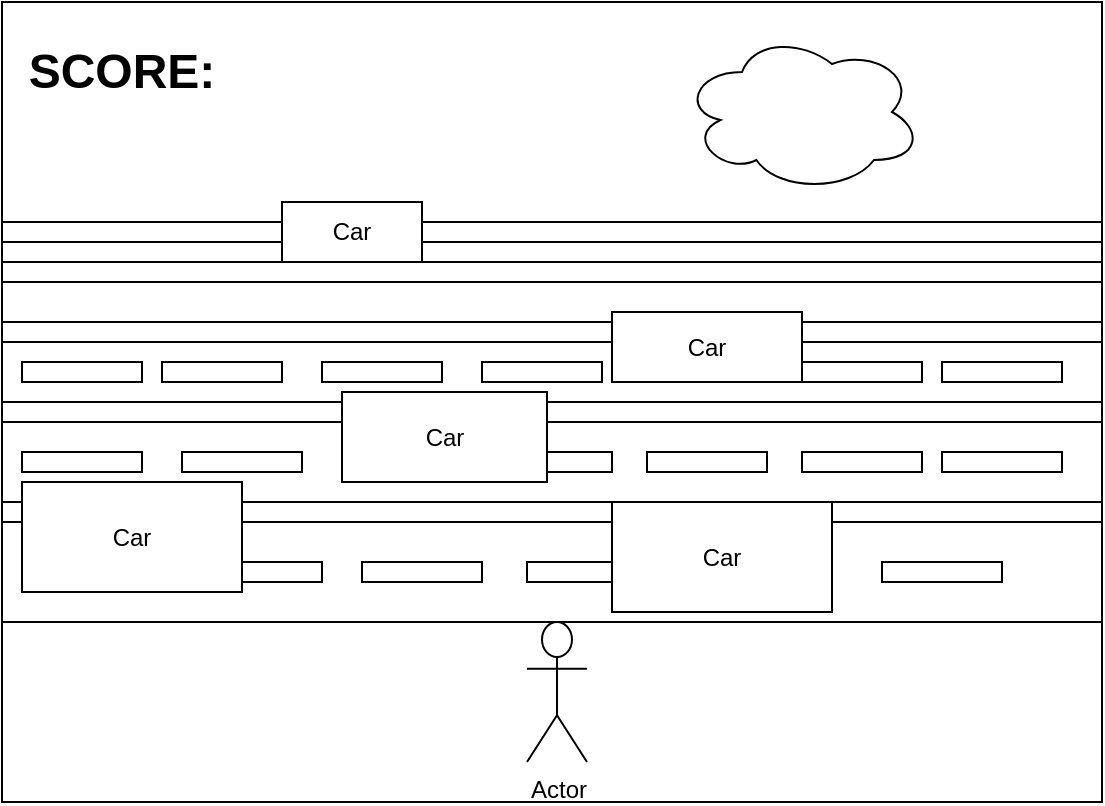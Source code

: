 <mxfile>
    <diagram id="J9S-bRrXNZWOqfj2kOFw" name="Page-1">
        <mxGraphModel dx="537" dy="520" grid="1" gridSize="10" guides="1" tooltips="1" connect="1" arrows="1" fold="1" page="1" pageScale="1" pageWidth="827" pageHeight="1169" math="0" shadow="0">
            <root>
                <mxCell id="0"/>
                <mxCell id="1" parent="0"/>
                <mxCell id="2" value="" style="rounded=0;whiteSpace=wrap;html=1;" vertex="1" parent="1">
                    <mxGeometry x="40" y="80" width="550" height="400" as="geometry"/>
                </mxCell>
                <mxCell id="4" value="Actor" style="shape=umlActor;verticalLabelPosition=bottom;verticalAlign=top;html=1;outlineConnect=0;" vertex="1" parent="1">
                    <mxGeometry x="302.5" y="390" width="30" height="70" as="geometry"/>
                </mxCell>
                <mxCell id="7" value="" style="rounded=0;whiteSpace=wrap;html=1;" vertex="1" parent="1">
                    <mxGeometry x="40" y="340" width="550" height="50" as="geometry"/>
                </mxCell>
                <mxCell id="9" value="" style="rounded=0;whiteSpace=wrap;html=1;" vertex="1" parent="1">
                    <mxGeometry x="40" y="80" width="550" height="110" as="geometry"/>
                </mxCell>
                <mxCell id="8" value="" style="rounded=0;whiteSpace=wrap;html=1;" vertex="1" parent="1">
                    <mxGeometry x="40" y="290" width="550" height="40" as="geometry"/>
                </mxCell>
                <mxCell id="11" value="" style="rounded=0;whiteSpace=wrap;html=1;" vertex="1" parent="1">
                    <mxGeometry x="40" y="250" width="550" height="30" as="geometry"/>
                </mxCell>
                <mxCell id="12" value="" style="rounded=0;whiteSpace=wrap;html=1;" vertex="1" parent="1">
                    <mxGeometry x="40" y="220" width="550" height="20" as="geometry"/>
                </mxCell>
                <mxCell id="13" value="" style="rounded=0;whiteSpace=wrap;html=1;" vertex="1" parent="1">
                    <mxGeometry x="40" y="200" width="550" height="10" as="geometry"/>
                </mxCell>
                <mxCell id="14" value="&lt;h1&gt;SCORE:&lt;/h1&gt;" style="text;html=1;strokeColor=none;fillColor=none;align=center;verticalAlign=middle;whiteSpace=wrap;rounded=0;" vertex="1" parent="1">
                    <mxGeometry x="70" y="100" width="60" height="30" as="geometry"/>
                </mxCell>
                <mxCell id="15" value="" style="rounded=0;whiteSpace=wrap;html=1;" vertex="1" parent="1">
                    <mxGeometry x="60" y="360" width="60" height="10" as="geometry"/>
                </mxCell>
                <mxCell id="16" value="" style="rounded=0;whiteSpace=wrap;html=1;" vertex="1" parent="1">
                    <mxGeometry x="140" y="360" width="60" height="10" as="geometry"/>
                </mxCell>
                <mxCell id="17" value="" style="rounded=0;whiteSpace=wrap;html=1;" vertex="1" parent="1">
                    <mxGeometry x="220" y="360" width="60" height="10" as="geometry"/>
                </mxCell>
                <mxCell id="18" value="" style="rounded=0;whiteSpace=wrap;html=1;" vertex="1" parent="1">
                    <mxGeometry x="302.5" y="360" width="60" height="10" as="geometry"/>
                </mxCell>
                <mxCell id="19" value="" style="rounded=0;whiteSpace=wrap;html=1;" vertex="1" parent="1">
                    <mxGeometry x="390" y="360" width="60" height="10" as="geometry"/>
                </mxCell>
                <mxCell id="20" value="" style="rounded=0;whiteSpace=wrap;html=1;" vertex="1" parent="1">
                    <mxGeometry x="480" y="360" width="60" height="10" as="geometry"/>
                </mxCell>
                <mxCell id="22" value="" style="rounded=0;whiteSpace=wrap;html=1;" vertex="1" parent="1">
                    <mxGeometry x="50" y="305" width="60" height="10" as="geometry"/>
                </mxCell>
                <mxCell id="23" value="" style="rounded=0;whiteSpace=wrap;html=1;" vertex="1" parent="1">
                    <mxGeometry x="210" y="305" width="60" height="10" as="geometry"/>
                </mxCell>
                <mxCell id="24" value="" style="rounded=0;whiteSpace=wrap;html=1;" vertex="1" parent="1">
                    <mxGeometry x="130" y="305" width="60" height="10" as="geometry"/>
                </mxCell>
                <mxCell id="25" value="" style="rounded=0;whiteSpace=wrap;html=1;" vertex="1" parent="1">
                    <mxGeometry x="285" y="305" width="60" height="10" as="geometry"/>
                </mxCell>
                <mxCell id="26" value="" style="rounded=0;whiteSpace=wrap;html=1;" vertex="1" parent="1">
                    <mxGeometry x="362.5" y="305" width="60" height="10" as="geometry"/>
                </mxCell>
                <mxCell id="27" value="" style="rounded=0;whiteSpace=wrap;html=1;" vertex="1" parent="1">
                    <mxGeometry x="440" y="305" width="60" height="10" as="geometry"/>
                </mxCell>
                <mxCell id="28" value="" style="rounded=0;whiteSpace=wrap;html=1;" vertex="1" parent="1">
                    <mxGeometry x="510" y="305" width="60" height="10" as="geometry"/>
                </mxCell>
                <mxCell id="30" value="" style="rounded=0;whiteSpace=wrap;html=1;" vertex="1" parent="1">
                    <mxGeometry x="50" y="260" width="60" height="10" as="geometry"/>
                </mxCell>
                <mxCell id="31" value="" style="rounded=0;whiteSpace=wrap;html=1;" vertex="1" parent="1">
                    <mxGeometry x="200" y="260" width="60" height="10" as="geometry"/>
                </mxCell>
                <mxCell id="32" value="" style="rounded=0;whiteSpace=wrap;html=1;" vertex="1" parent="1">
                    <mxGeometry x="120" y="260" width="60" height="10" as="geometry"/>
                </mxCell>
                <mxCell id="34" value="" style="rounded=0;whiteSpace=wrap;html=1;" vertex="1" parent="1">
                    <mxGeometry x="280" y="260" width="60" height="10" as="geometry"/>
                </mxCell>
                <mxCell id="35" value="" style="rounded=0;whiteSpace=wrap;html=1;" vertex="1" parent="1">
                    <mxGeometry x="362.5" y="260" width="60" height="10" as="geometry"/>
                </mxCell>
                <mxCell id="36" value="" style="rounded=0;whiteSpace=wrap;html=1;" vertex="1" parent="1">
                    <mxGeometry x="440" y="260" width="60" height="10" as="geometry"/>
                </mxCell>
                <mxCell id="37" value="" style="rounded=0;whiteSpace=wrap;html=1;" vertex="1" parent="1">
                    <mxGeometry x="510" y="260" width="60" height="10" as="geometry"/>
                </mxCell>
                <mxCell id="38" value="Car" style="rounded=0;whiteSpace=wrap;html=1;" vertex="1" parent="1">
                    <mxGeometry x="50" y="320" width="110" height="55" as="geometry"/>
                </mxCell>
                <mxCell id="39" value="Car" style="rounded=0;whiteSpace=wrap;html=1;" vertex="1" parent="1">
                    <mxGeometry x="345" y="330" width="110" height="55" as="geometry"/>
                </mxCell>
                <mxCell id="41" value="Car" style="rounded=0;whiteSpace=wrap;html=1;" vertex="1" parent="1">
                    <mxGeometry x="210" y="275" width="102.5" height="45" as="geometry"/>
                </mxCell>
                <mxCell id="42" value="Car" style="rounded=0;whiteSpace=wrap;html=1;" vertex="1" parent="1">
                    <mxGeometry x="345" y="235" width="95" height="35" as="geometry"/>
                </mxCell>
                <mxCell id="43" value="Car" style="rounded=0;whiteSpace=wrap;html=1;" vertex="1" parent="1">
                    <mxGeometry x="180" y="180" width="70" height="30" as="geometry"/>
                </mxCell>
                <mxCell id="44" value="" style="ellipse;shape=cloud;whiteSpace=wrap;html=1;" vertex="1" parent="1">
                    <mxGeometry x="380" y="95" width="120" height="80" as="geometry"/>
                </mxCell>
            </root>
        </mxGraphModel>
    </diagram>
</mxfile>